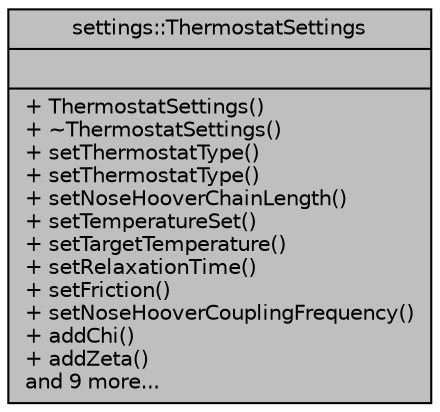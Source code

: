digraph "settings::ThermostatSettings"
{
 // LATEX_PDF_SIZE
  edge [fontname="Helvetica",fontsize="10",labelfontname="Helvetica",labelfontsize="10"];
  node [fontname="Helvetica",fontsize="10",shape=record];
  Node1 [label="{settings::ThermostatSettings\n||+ ThermostatSettings()\l+ ~ThermostatSettings()\l+ setThermostatType()\l+ setThermostatType()\l+ setNoseHooverChainLength()\l+ setTemperatureSet()\l+ setTargetTemperature()\l+ setRelaxationTime()\l+ setFriction()\l+ setNoseHooverCouplingFrequency()\l+ addChi()\l+ addZeta()\land 9 more...\l}",height=0.2,width=0.4,color="black", fillcolor="grey75", style="filled", fontcolor="black",tooltip="static class to store settings of the thermostat"];
}
